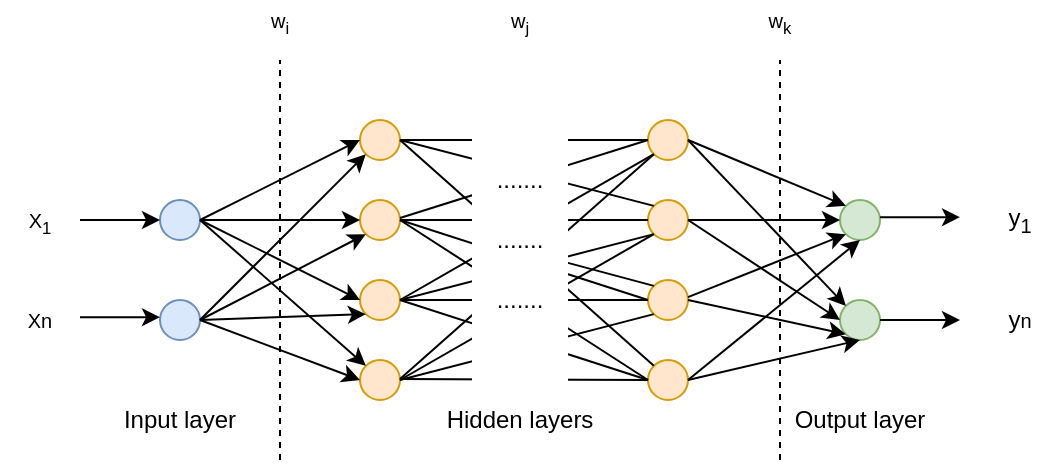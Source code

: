 <mxfile version="12.8.1" type="github">
  <diagram id="abQR_bzKZMMKFjySrHWE" name="Page-1">
    <mxGraphModel dx="615" dy="474" grid="1" gridSize="10" guides="1" tooltips="1" connect="1" arrows="1" fold="1" page="1" pageScale="1" pageWidth="827" pageHeight="1169" math="0" shadow="0">
      <root>
        <mxCell id="0" />
        <mxCell id="1" parent="0" />
        <mxCell id="07VAeV7Kq3pEdNZy9phS-1" value="" style="ellipse;whiteSpace=wrap;html=1;aspect=fixed;fillColor=#dae8fc;strokeColor=#6c8ebf;" parent="1" vertex="1">
          <mxGeometry x="160" y="200" width="20" height="20" as="geometry" />
        </mxCell>
        <mxCell id="07VAeV7Kq3pEdNZy9phS-2" value="" style="ellipse;whiteSpace=wrap;html=1;aspect=fixed;fillColor=#dae8fc;strokeColor=#6c8ebf;" parent="1" vertex="1">
          <mxGeometry x="160" y="250" width="20" height="20" as="geometry" />
        </mxCell>
        <mxCell id="07VAeV7Kq3pEdNZy9phS-3" value="" style="ellipse;whiteSpace=wrap;html=1;aspect=fixed;fillColor=#ffe6cc;strokeColor=#d79b00;" parent="1" vertex="1">
          <mxGeometry x="260" y="160" width="20" height="20" as="geometry" />
        </mxCell>
        <mxCell id="07VAeV7Kq3pEdNZy9phS-4" value="" style="ellipse;whiteSpace=wrap;html=1;aspect=fixed;fillColor=#ffe6cc;strokeColor=#d79b00;" parent="1" vertex="1">
          <mxGeometry x="260" y="200" width="20" height="20" as="geometry" />
        </mxCell>
        <mxCell id="07VAeV7Kq3pEdNZy9phS-5" value="" style="ellipse;whiteSpace=wrap;html=1;aspect=fixed;fillColor=#ffe6cc;strokeColor=#d79b00;" parent="1" vertex="1">
          <mxGeometry x="260" y="240" width="20" height="20" as="geometry" />
        </mxCell>
        <mxCell id="07VAeV7Kq3pEdNZy9phS-6" value="" style="ellipse;whiteSpace=wrap;html=1;aspect=fixed;fillColor=#ffe6cc;strokeColor=#d79b00;" parent="1" vertex="1">
          <mxGeometry x="260" y="280" width="20" height="20" as="geometry" />
        </mxCell>
        <mxCell id="07VAeV7Kq3pEdNZy9phS-7" value="" style="ellipse;whiteSpace=wrap;html=1;aspect=fixed;fillColor=#ffe6cc;strokeColor=#d79b00;" parent="1" vertex="1">
          <mxGeometry x="404" y="160" width="20" height="20" as="geometry" />
        </mxCell>
        <mxCell id="07VAeV7Kq3pEdNZy9phS-8" value="" style="ellipse;whiteSpace=wrap;html=1;aspect=fixed;fillColor=#ffe6cc;strokeColor=#d79b00;" parent="1" vertex="1">
          <mxGeometry x="404" y="200" width="20" height="20" as="geometry" />
        </mxCell>
        <mxCell id="07VAeV7Kq3pEdNZy9phS-9" value="" style="ellipse;whiteSpace=wrap;html=1;aspect=fixed;fillColor=#ffe6cc;strokeColor=#d79b00;" parent="1" vertex="1">
          <mxGeometry x="404" y="240" width="20" height="20" as="geometry" />
        </mxCell>
        <mxCell id="07VAeV7Kq3pEdNZy9phS-10" value="" style="ellipse;whiteSpace=wrap;html=1;aspect=fixed;fillColor=#ffe6cc;strokeColor=#d79b00;" parent="1" vertex="1">
          <mxGeometry x="404" y="280" width="20" height="20" as="geometry" />
        </mxCell>
        <mxCell id="07VAeV7Kq3pEdNZy9phS-11" value="" style="ellipse;whiteSpace=wrap;html=1;aspect=fixed;fillColor=#d5e8d4;strokeColor=#82b366;" parent="1" vertex="1">
          <mxGeometry x="500" y="200" width="20" height="20" as="geometry" />
        </mxCell>
        <mxCell id="07VAeV7Kq3pEdNZy9phS-12" value="" style="ellipse;whiteSpace=wrap;html=1;aspect=fixed;fillColor=#d5e8d4;strokeColor=#82b366;" parent="1" vertex="1">
          <mxGeometry x="500" y="250" width="20" height="20" as="geometry" />
        </mxCell>
        <mxCell id="07VAeV7Kq3pEdNZy9phS-13" value="" style="endArrow=none;dashed=1;html=1;" parent="1" edge="1">
          <mxGeometry width="50" height="50" relative="1" as="geometry">
            <mxPoint x="220" y="330" as="sourcePoint" />
            <mxPoint x="220" y="130" as="targetPoint" />
          </mxGeometry>
        </mxCell>
        <mxCell id="07VAeV7Kq3pEdNZy9phS-14" value="" style="endArrow=none;dashed=1;html=1;" parent="1" edge="1">
          <mxGeometry width="50" height="50" relative="1" as="geometry">
            <mxPoint x="470" y="330" as="sourcePoint" />
            <mxPoint x="470" y="130" as="targetPoint" />
          </mxGeometry>
        </mxCell>
        <mxCell id="07VAeV7Kq3pEdNZy9phS-18" value="" style="endArrow=classic;html=1;entryX=0;entryY=0.5;entryDx=0;entryDy=0;" parent="1" target="07VAeV7Kq3pEdNZy9phS-3" edge="1">
          <mxGeometry width="50" height="50" relative="1" as="geometry">
            <mxPoint x="180" y="210" as="sourcePoint" />
            <mxPoint x="230" y="155" as="targetPoint" />
          </mxGeometry>
        </mxCell>
        <mxCell id="07VAeV7Kq3pEdNZy9phS-20" value="" style="endArrow=classic;html=1;" parent="1" edge="1">
          <mxGeometry width="50" height="50" relative="1" as="geometry">
            <mxPoint x="120" y="210" as="sourcePoint" />
            <mxPoint x="160" y="210" as="targetPoint" />
          </mxGeometry>
        </mxCell>
        <mxCell id="07VAeV7Kq3pEdNZy9phS-21" value="" style="endArrow=classic;html=1;" parent="1" edge="1">
          <mxGeometry width="50" height="50" relative="1" as="geometry">
            <mxPoint x="120" y="258.57" as="sourcePoint" />
            <mxPoint x="160" y="258.57" as="targetPoint" />
          </mxGeometry>
        </mxCell>
        <mxCell id="07VAeV7Kq3pEdNZy9phS-22" value="" style="endArrow=classic;html=1;" parent="1" edge="1">
          <mxGeometry width="50" height="50" relative="1" as="geometry">
            <mxPoint x="520" y="208.57" as="sourcePoint" />
            <mxPoint x="560" y="208.57" as="targetPoint" />
          </mxGeometry>
        </mxCell>
        <mxCell id="07VAeV7Kq3pEdNZy9phS-23" value="" style="endArrow=classic;html=1;" parent="1" edge="1">
          <mxGeometry width="50" height="50" relative="1" as="geometry">
            <mxPoint x="520" y="260" as="sourcePoint" />
            <mxPoint x="560" y="260" as="targetPoint" />
          </mxGeometry>
        </mxCell>
        <mxCell id="07VAeV7Kq3pEdNZy9phS-24" value="" style="endArrow=classic;html=1;entryX=0;entryY=0.5;entryDx=0;entryDy=0;" parent="1" target="07VAeV7Kq3pEdNZy9phS-4" edge="1">
          <mxGeometry width="50" height="50" relative="1" as="geometry">
            <mxPoint x="180" y="210" as="sourcePoint" />
            <mxPoint x="230" y="160" as="targetPoint" />
          </mxGeometry>
        </mxCell>
        <mxCell id="07VAeV7Kq3pEdNZy9phS-25" value="" style="endArrow=classic;html=1;entryX=0;entryY=0.5;entryDx=0;entryDy=0;" parent="1" target="07VAeV7Kq3pEdNZy9phS-5" edge="1">
          <mxGeometry width="50" height="50" relative="1" as="geometry">
            <mxPoint x="180" y="210" as="sourcePoint" />
            <mxPoint x="230" y="160" as="targetPoint" />
          </mxGeometry>
        </mxCell>
        <mxCell id="07VAeV7Kq3pEdNZy9phS-26" value="" style="endArrow=classic;html=1;entryX=0;entryY=0;entryDx=0;entryDy=0;" parent="1" target="07VAeV7Kq3pEdNZy9phS-6" edge="1">
          <mxGeometry width="50" height="50" relative="1" as="geometry">
            <mxPoint x="180" y="210" as="sourcePoint" />
            <mxPoint x="260" y="260" as="targetPoint" />
          </mxGeometry>
        </mxCell>
        <mxCell id="07VAeV7Kq3pEdNZy9phS-27" value="" style="endArrow=classic;html=1;entryX=0;entryY=1;entryDx=0;entryDy=0;" parent="1" target="07VAeV7Kq3pEdNZy9phS-3" edge="1">
          <mxGeometry width="50" height="50" relative="1" as="geometry">
            <mxPoint x="180" y="260" as="sourcePoint" />
            <mxPoint x="260" y="220" as="targetPoint" />
          </mxGeometry>
        </mxCell>
        <mxCell id="07VAeV7Kq3pEdNZy9phS-28" value="" style="endArrow=classic;html=1;entryX=0;entryY=1;entryDx=0;entryDy=0;" parent="1" target="07VAeV7Kq3pEdNZy9phS-4" edge="1">
          <mxGeometry width="50" height="50" relative="1" as="geometry">
            <mxPoint x="180" y="260" as="sourcePoint" />
            <mxPoint x="260" y="220" as="targetPoint" />
          </mxGeometry>
        </mxCell>
        <mxCell id="07VAeV7Kq3pEdNZy9phS-29" value="" style="endArrow=classic;html=1;entryX=0;entryY=1;entryDx=0;entryDy=0;" parent="1" target="07VAeV7Kq3pEdNZy9phS-5" edge="1">
          <mxGeometry width="50" height="50" relative="1" as="geometry">
            <mxPoint x="180" y="260" as="sourcePoint" />
            <mxPoint x="260" y="220" as="targetPoint" />
          </mxGeometry>
        </mxCell>
        <mxCell id="07VAeV7Kq3pEdNZy9phS-30" value="" style="endArrow=classic;html=1;entryX=0;entryY=0.5;entryDx=0;entryDy=0;" parent="1" target="07VAeV7Kq3pEdNZy9phS-6" edge="1">
          <mxGeometry width="50" height="50" relative="1" as="geometry">
            <mxPoint x="180" y="260" as="sourcePoint" />
            <mxPoint x="260" y="220" as="targetPoint" />
          </mxGeometry>
        </mxCell>
        <mxCell id="07VAeV7Kq3pEdNZy9phS-31" value="" style="endArrow=none;html=1;entryX=0;entryY=0.5;entryDx=0;entryDy=0;endFill=0;" parent="1" target="07VAeV7Kq3pEdNZy9phS-7" edge="1">
          <mxGeometry width="50" height="50" relative="1" as="geometry">
            <mxPoint x="280" y="170" as="sourcePoint" />
            <mxPoint x="330" y="120" as="targetPoint" />
          </mxGeometry>
        </mxCell>
        <mxCell id="07VAeV7Kq3pEdNZy9phS-32" value="" style="endArrow=classic;html=1;entryX=0;entryY=0;entryDx=0;entryDy=0;" parent="1" target="07VAeV7Kq3pEdNZy9phS-11" edge="1">
          <mxGeometry width="50" height="50" relative="1" as="geometry">
            <mxPoint x="424" y="170" as="sourcePoint" />
            <mxPoint x="548.0" y="170" as="targetPoint" />
          </mxGeometry>
        </mxCell>
        <mxCell id="07VAeV7Kq3pEdNZy9phS-33" value="" style="endArrow=classic;html=1;entryX=0;entryY=0.5;entryDx=0;entryDy=0;exitX=1;exitY=0.5;exitDx=0;exitDy=0;" parent="1" source="07VAeV7Kq3pEdNZy9phS-8" target="07VAeV7Kq3pEdNZy9phS-11" edge="1">
          <mxGeometry width="50" height="50" relative="1" as="geometry">
            <mxPoint x="421.07" y="170" as="sourcePoint" />
            <mxPoint x="499.999" y="202.929" as="targetPoint" />
          </mxGeometry>
        </mxCell>
        <mxCell id="07VAeV7Kq3pEdNZy9phS-34" value="" style="endArrow=classic;html=1;entryX=0;entryY=1;entryDx=0;entryDy=0;exitX=1;exitY=0.5;exitDx=0;exitDy=0;" parent="1" target="07VAeV7Kq3pEdNZy9phS-11" edge="1">
          <mxGeometry width="50" height="50" relative="1" as="geometry">
            <mxPoint x="424.0" y="248.57" as="sourcePoint" />
            <mxPoint x="500" y="248.57" as="targetPoint" />
          </mxGeometry>
        </mxCell>
        <mxCell id="07VAeV7Kq3pEdNZy9phS-35" value="" style="endArrow=classic;html=1;entryX=0.5;entryY=1;entryDx=0;entryDy=0;" parent="1" target="07VAeV7Kq3pEdNZy9phS-11" edge="1">
          <mxGeometry width="50" height="50" relative="1" as="geometry">
            <mxPoint x="424" y="290" as="sourcePoint" />
            <mxPoint x="502.929" y="260.001" as="targetPoint" />
          </mxGeometry>
        </mxCell>
        <mxCell id="07VAeV7Kq3pEdNZy9phS-37" value="" style="endArrow=classic;html=1;entryX=0;entryY=0;entryDx=0;entryDy=0;" parent="1" target="07VAeV7Kq3pEdNZy9phS-12" edge="1">
          <mxGeometry width="50" height="50" relative="1" as="geometry">
            <mxPoint x="424" y="170" as="sourcePoint" />
            <mxPoint x="502.929" y="202.929" as="targetPoint" />
          </mxGeometry>
        </mxCell>
        <mxCell id="07VAeV7Kq3pEdNZy9phS-38" value="" style="endArrow=classic;html=1;entryX=0;entryY=0.5;entryDx=0;entryDy=0;exitX=1;exitY=0.5;exitDx=0;exitDy=0;" parent="1" target="07VAeV7Kq3pEdNZy9phS-12" edge="1">
          <mxGeometry width="50" height="50" relative="1" as="geometry">
            <mxPoint x="424" y="210" as="sourcePoint" />
            <mxPoint x="500" y="210" as="targetPoint" />
          </mxGeometry>
        </mxCell>
        <mxCell id="07VAeV7Kq3pEdNZy9phS-39" value="" style="endArrow=classic;html=1;entryX=0;entryY=1;entryDx=0;entryDy=0;exitX=1;exitY=0.5;exitDx=0;exitDy=0;" parent="1" target="07VAeV7Kq3pEdNZy9phS-12" edge="1">
          <mxGeometry width="50" height="50" relative="1" as="geometry">
            <mxPoint x="424.0" y="250.0" as="sourcePoint" />
            <mxPoint x="502.929" y="218.501" as="targetPoint" />
          </mxGeometry>
        </mxCell>
        <mxCell id="07VAeV7Kq3pEdNZy9phS-40" value="" style="endArrow=classic;html=1;entryX=0.5;entryY=1;entryDx=0;entryDy=0;" parent="1" target="07VAeV7Kq3pEdNZy9phS-12" edge="1">
          <mxGeometry width="50" height="50" relative="1" as="geometry">
            <mxPoint x="424" y="290" as="sourcePoint" />
            <mxPoint x="510" y="220" as="targetPoint" />
          </mxGeometry>
        </mxCell>
        <mxCell id="07VAeV7Kq3pEdNZy9phS-41" value="" style="endArrow=none;html=1;entryX=0;entryY=0;entryDx=0;entryDy=0;endFill=0;" parent="1" target="07VAeV7Kq3pEdNZy9phS-8" edge="1">
          <mxGeometry width="50" height="50" relative="1" as="geometry">
            <mxPoint x="280" y="170" as="sourcePoint" />
            <mxPoint x="404" y="170" as="targetPoint" />
          </mxGeometry>
        </mxCell>
        <mxCell id="07VAeV7Kq3pEdNZy9phS-42" value="" style="endArrow=none;html=1;entryX=0;entryY=0;entryDx=0;entryDy=0;endFill=0;" parent="1" source="07VAeV7Kq3pEdNZy9phS-56" target="07VAeV7Kq3pEdNZy9phS-9" edge="1">
          <mxGeometry width="50" height="50" relative="1" as="geometry">
            <mxPoint x="280" y="170" as="sourcePoint" />
            <mxPoint x="406.929" y="202.929" as="targetPoint" />
          </mxGeometry>
        </mxCell>
        <mxCell id="07VAeV7Kq3pEdNZy9phS-43" value="" style="endArrow=none;html=1;entryX=0;entryY=0;entryDx=0;entryDy=0;endFill=0;" parent="1" target="07VAeV7Kq3pEdNZy9phS-10" edge="1">
          <mxGeometry width="50" height="50" relative="1" as="geometry">
            <mxPoint x="280" y="170" as="sourcePoint" />
            <mxPoint x="406.929" y="202.929" as="targetPoint" />
          </mxGeometry>
        </mxCell>
        <mxCell id="07VAeV7Kq3pEdNZy9phS-44" value="" style="endArrow=none;html=1;entryX=0;entryY=0.5;entryDx=0;entryDy=0;endFill=0;" parent="1" target="07VAeV7Kq3pEdNZy9phS-7" edge="1">
          <mxGeometry width="50" height="50" relative="1" as="geometry">
            <mxPoint x="280" y="209" as="sourcePoint" />
            <mxPoint x="404" y="209" as="targetPoint" />
          </mxGeometry>
        </mxCell>
        <mxCell id="07VAeV7Kq3pEdNZy9phS-45" value="" style="endArrow=none;html=1;entryX=0;entryY=0.5;entryDx=0;entryDy=0;endFill=0;" parent="1" target="07VAeV7Kq3pEdNZy9phS-8" edge="1">
          <mxGeometry width="50" height="50" relative="1" as="geometry">
            <mxPoint x="280" y="210" as="sourcePoint" />
            <mxPoint x="404" y="171" as="targetPoint" />
          </mxGeometry>
        </mxCell>
        <mxCell id="07VAeV7Kq3pEdNZy9phS-46" value="" style="endArrow=none;html=1;entryX=0;entryY=0.5;entryDx=0;entryDy=0;exitX=1;exitY=0.5;exitDx=0;exitDy=0;endFill=0;" parent="1" source="07VAeV7Kq3pEdNZy9phS-4" target="07VAeV7Kq3pEdNZy9phS-9" edge="1">
          <mxGeometry width="50" height="50" relative="1" as="geometry">
            <mxPoint x="280" y="209" as="sourcePoint" />
            <mxPoint x="404" y="209" as="targetPoint" />
          </mxGeometry>
        </mxCell>
        <mxCell id="07VAeV7Kq3pEdNZy9phS-47" value="" style="endArrow=none;html=1;entryX=0;entryY=0.5;entryDx=0;entryDy=0;exitX=1;exitY=0.5;exitDx=0;exitDy=0;endFill=0;" parent="1" target="07VAeV7Kq3pEdNZy9phS-10" edge="1">
          <mxGeometry width="50" height="50" relative="1" as="geometry">
            <mxPoint x="280" y="210" as="sourcePoint" />
            <mxPoint x="404" y="250" as="targetPoint" />
          </mxGeometry>
        </mxCell>
        <mxCell id="07VAeV7Kq3pEdNZy9phS-48" value="" style="endArrow=none;html=1;entryX=0;entryY=0.5;entryDx=0;entryDy=0;endFill=0;" parent="1" target="07VAeV7Kq3pEdNZy9phS-9" edge="1">
          <mxGeometry width="50" height="50" relative="1" as="geometry">
            <mxPoint x="280" y="250" as="sourcePoint" />
            <mxPoint x="407" y="250" as="targetPoint" />
          </mxGeometry>
        </mxCell>
        <mxCell id="07VAeV7Kq3pEdNZy9phS-49" value="" style="endArrow=none;html=1;entryX=0;entryY=0.5;entryDx=0;entryDy=0;endFill=0;" parent="1" target="07VAeV7Kq3pEdNZy9phS-10" edge="1">
          <mxGeometry width="50" height="50" relative="1" as="geometry">
            <mxPoint x="280" y="289.5" as="sourcePoint" />
            <mxPoint x="407" y="290" as="targetPoint" />
          </mxGeometry>
        </mxCell>
        <mxCell id="07VAeV7Kq3pEdNZy9phS-50" value="" style="endArrow=none;html=1;entryX=0;entryY=1;entryDx=0;entryDy=0;endFill=0;" parent="1" target="07VAeV7Kq3pEdNZy9phS-7" edge="1">
          <mxGeometry width="50" height="50" relative="1" as="geometry">
            <mxPoint x="280" y="250" as="sourcePoint" />
            <mxPoint x="404" y="250" as="targetPoint" />
          </mxGeometry>
        </mxCell>
        <mxCell id="07VAeV7Kq3pEdNZy9phS-51" value="" style="endArrow=none;html=1;entryX=0;entryY=1;entryDx=0;entryDy=0;endFill=0;" parent="1" target="07VAeV7Kq3pEdNZy9phS-8" edge="1">
          <mxGeometry width="50" height="50" relative="1" as="geometry">
            <mxPoint x="280" y="250" as="sourcePoint" />
            <mxPoint x="406.929" y="177.071" as="targetPoint" />
          </mxGeometry>
        </mxCell>
        <mxCell id="07VAeV7Kq3pEdNZy9phS-52" value="" style="endArrow=none;html=1;entryX=0;entryY=0.5;entryDx=0;entryDy=0;endFill=0;" parent="1" target="07VAeV7Kq3pEdNZy9phS-10" edge="1">
          <mxGeometry width="50" height="50" relative="1" as="geometry">
            <mxPoint x="280" y="250" as="sourcePoint" />
            <mxPoint x="406.929" y="217.071" as="targetPoint" />
          </mxGeometry>
        </mxCell>
        <mxCell id="07VAeV7Kq3pEdNZy9phS-53" value="" style="endArrow=none;html=1;entryX=0;entryY=1;entryDx=0;entryDy=0;endFill=0;" parent="1" target="07VAeV7Kq3pEdNZy9phS-7" edge="1">
          <mxGeometry width="50" height="50" relative="1" as="geometry">
            <mxPoint x="280" y="289.5" as="sourcePoint" />
            <mxPoint x="404" y="290" as="targetPoint" />
          </mxGeometry>
        </mxCell>
        <mxCell id="07VAeV7Kq3pEdNZy9phS-54" value="" style="endArrow=none;html=1;entryX=0;entryY=1;entryDx=0;entryDy=0;exitX=1;exitY=0.5;exitDx=0;exitDy=0;endFill=0;" parent="1" source="07VAeV7Kq3pEdNZy9phS-6" target="07VAeV7Kq3pEdNZy9phS-8" edge="1">
          <mxGeometry width="50" height="50" relative="1" as="geometry">
            <mxPoint x="287" y="282.43" as="sourcePoint" />
            <mxPoint x="413.929" y="170.001" as="targetPoint" />
          </mxGeometry>
        </mxCell>
        <mxCell id="07VAeV7Kq3pEdNZy9phS-55" value="" style="endArrow=none;html=1;entryX=0;entryY=1;entryDx=0;entryDy=0;exitX=1;exitY=0.5;exitDx=0;exitDy=0;endFill=0;" parent="1" source="07VAeV7Kq3pEdNZy9phS-6" target="07VAeV7Kq3pEdNZy9phS-9" edge="1">
          <mxGeometry width="50" height="50" relative="1" as="geometry">
            <mxPoint x="287" y="286.46" as="sourcePoint" />
            <mxPoint x="413.929" y="213.531" as="targetPoint" />
          </mxGeometry>
        </mxCell>
        <mxCell id="07VAeV7Kq3pEdNZy9phS-56" value="" style="rounded=0;whiteSpace=wrap;html=1;fillColor=#ffffff;strokeColor=none;" parent="1" vertex="1">
          <mxGeometry x="316" y="140" width="48" height="170" as="geometry" />
        </mxCell>
        <mxCell id="07VAeV7Kq3pEdNZy9phS-17" value="......." style="text;html=1;strokeColor=none;fillColor=none;align=center;verticalAlign=middle;whiteSpace=wrap;rounded=0;" parent="1" vertex="1">
          <mxGeometry x="320" y="180" width="40" height="20" as="geometry" />
        </mxCell>
        <mxCell id="07VAeV7Kq3pEdNZy9phS-16" value="......." style="text;html=1;strokeColor=none;fillColor=none;align=center;verticalAlign=middle;whiteSpace=wrap;rounded=0;" parent="1" vertex="1">
          <mxGeometry x="320" y="210" width="40" height="20" as="geometry" />
        </mxCell>
        <mxCell id="07VAeV7Kq3pEdNZy9phS-15" value="......." style="text;html=1;strokeColor=none;fillColor=none;align=center;verticalAlign=middle;whiteSpace=wrap;rounded=0;" parent="1" vertex="1">
          <mxGeometry x="320" y="240" width="40" height="20" as="geometry" />
        </mxCell>
        <mxCell id="07VAeV7Kq3pEdNZy9phS-58" value="Input layer" style="text;html=1;strokeColor=none;fillColor=none;align=center;verticalAlign=middle;whiteSpace=wrap;rounded=0;" parent="1" vertex="1">
          <mxGeometry x="135" y="300" width="70" height="20" as="geometry" />
        </mxCell>
        <mxCell id="07VAeV7Kq3pEdNZy9phS-59" value="Hidden layers" style="text;html=1;strokeColor=none;fillColor=none;align=center;verticalAlign=middle;whiteSpace=wrap;rounded=0;" parent="1" vertex="1">
          <mxGeometry x="293" y="300" width="94" height="20" as="geometry" />
        </mxCell>
        <mxCell id="07VAeV7Kq3pEdNZy9phS-60" value="Output layer" style="text;html=1;strokeColor=none;fillColor=none;align=center;verticalAlign=middle;whiteSpace=wrap;rounded=0;" parent="1" vertex="1">
          <mxGeometry x="475" y="300" width="70" height="20" as="geometry" />
        </mxCell>
        <mxCell id="uwSRes9Aw_1jAktl2Aag-2" value="&lt;font style=&quot;font-size: 10px&quot;&gt;X&lt;sub&gt;1&lt;/sub&gt;&lt;/font&gt;" style="text;html=1;strokeColor=none;fillColor=none;align=center;verticalAlign=middle;whiteSpace=wrap;rounded=0;" vertex="1" parent="1">
          <mxGeometry x="80" y="200" width="40" height="20" as="geometry" />
        </mxCell>
        <mxCell id="uwSRes9Aw_1jAktl2Aag-3" value="&lt;font style=&quot;font-size: 10px&quot;&gt;Xn&lt;/font&gt;" style="text;html=1;strokeColor=none;fillColor=none;align=center;verticalAlign=middle;whiteSpace=wrap;rounded=0;" vertex="1" parent="1">
          <mxGeometry x="80" y="250" width="40" height="20" as="geometry" />
        </mxCell>
        <mxCell id="uwSRes9Aw_1jAktl2Aag-5" value="&lt;font style=&quot;font-size: 10px&quot;&gt;w&lt;sub&gt;i&lt;/sub&gt;&lt;/font&gt;" style="text;html=1;strokeColor=none;fillColor=none;align=center;verticalAlign=middle;whiteSpace=wrap;rounded=0;" vertex="1" parent="1">
          <mxGeometry x="200" y="100" width="40" height="20" as="geometry" />
        </mxCell>
        <mxCell id="uwSRes9Aw_1jAktl2Aag-8" value="&lt;font style=&quot;font-size: 10px&quot;&gt;w&lt;sub&gt;k&lt;/sub&gt;&lt;/font&gt;" style="text;html=1;strokeColor=none;fillColor=none;align=center;verticalAlign=middle;whiteSpace=wrap;rounded=0;" vertex="1" parent="1">
          <mxGeometry x="450" y="100" width="40" height="20" as="geometry" />
        </mxCell>
        <mxCell id="uwSRes9Aw_1jAktl2Aag-10" value="&lt;font style=&quot;font-size: 10px&quot;&gt;w&lt;sub&gt;j&lt;/sub&gt;&lt;/font&gt;" style="text;html=1;strokeColor=none;fillColor=none;align=center;verticalAlign=middle;whiteSpace=wrap;rounded=0;" vertex="1" parent="1">
          <mxGeometry x="320" y="100" width="40" height="20" as="geometry" />
        </mxCell>
        <mxCell id="uwSRes9Aw_1jAktl2Aag-12" value="y&lt;sub&gt;1&lt;/sub&gt;" style="text;html=1;strokeColor=none;fillColor=none;align=center;verticalAlign=middle;whiteSpace=wrap;rounded=0;" vertex="1" parent="1">
          <mxGeometry x="570" y="200" width="40" height="20" as="geometry" />
        </mxCell>
        <mxCell id="uwSRes9Aw_1jAktl2Aag-13" value="y&lt;font size=&quot;1&quot;&gt;n&lt;/font&gt;" style="text;html=1;strokeColor=none;fillColor=none;align=center;verticalAlign=middle;whiteSpace=wrap;rounded=0;" vertex="1" parent="1">
          <mxGeometry x="570" y="250" width="40" height="20" as="geometry" />
        </mxCell>
      </root>
    </mxGraphModel>
  </diagram>
</mxfile>
